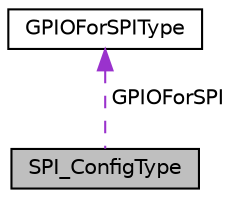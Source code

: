 digraph "SPI_ConfigType"
{
  edge [fontname="Helvetica",fontsize="10",labelfontname="Helvetica",labelfontsize="10"];
  node [fontname="Helvetica",fontsize="10",shape=record];
  Node1 [label="SPI_ConfigType",height=0.2,width=0.4,color="black", fillcolor="grey75", style="filled", fontcolor="black"];
  Node2 -> Node1 [dir="back",color="darkorchid3",fontsize="10",style="dashed",label=" GPIOForSPI" ,fontname="Helvetica"];
  Node2 [label="GPIOForSPIType",height=0.2,width=0.4,color="black", fillcolor="white", style="filled",URL="$struct_g_p_i_o_for_s_p_i_type.html"];
}
